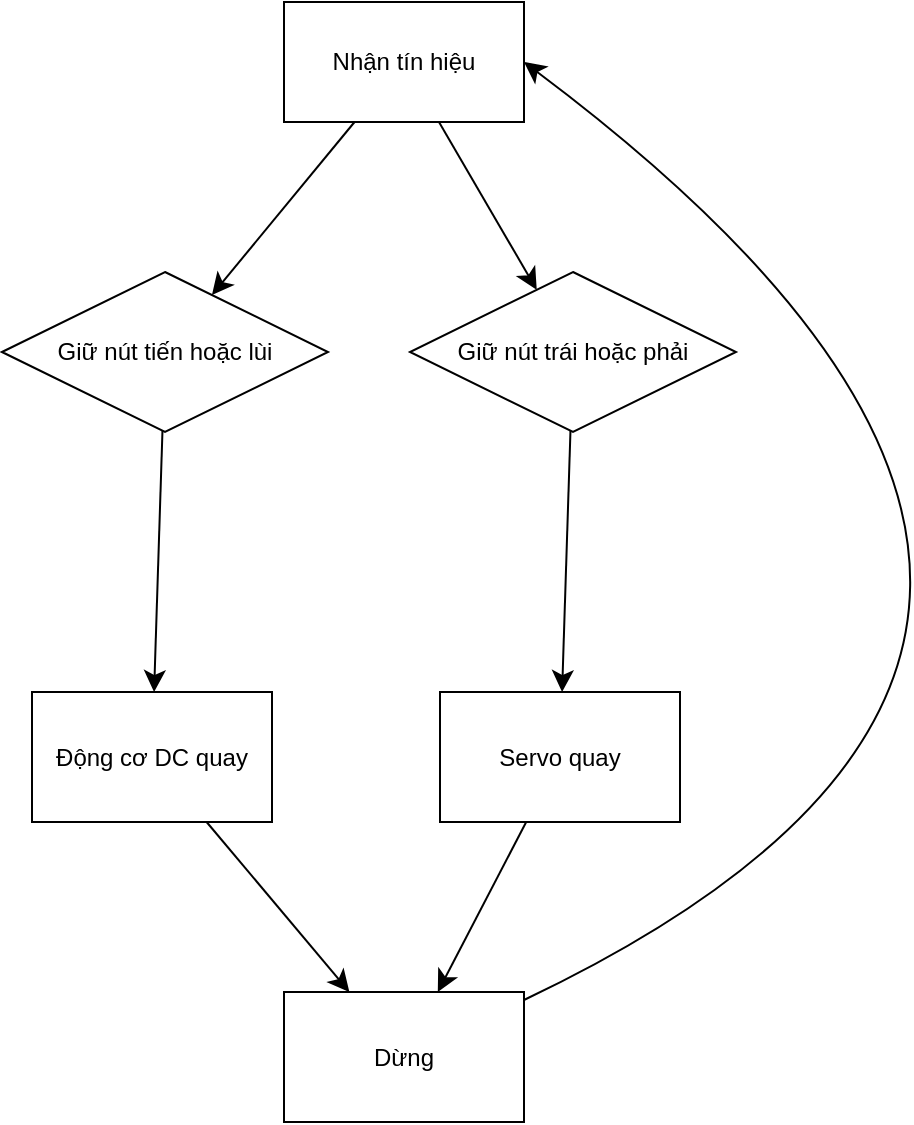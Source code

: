 <mxfile version="26.0.3">
  <diagram name="Trang-1" id="En59Ihji3ZDbxQVEhNsH">
    <mxGraphModel dx="525" dy="1702" grid="0" gridSize="10" guides="1" tooltips="1" connect="1" arrows="1" fold="1" page="0" pageScale="1" pageWidth="827" pageHeight="1169" math="0" shadow="0">
      <root>
        <mxCell id="0" />
        <mxCell id="1" parent="0" />
        <mxCell id="d61D_KVOYCDOb6LgQy3R-6" style="edgeStyle=none;curved=1;rounded=0;orthogonalLoop=1;jettySize=auto;html=1;fontSize=12;startSize=8;endSize=8;" edge="1" parent="1" source="d61D_KVOYCDOb6LgQy3R-1" target="d61D_KVOYCDOb6LgQy3R-5">
          <mxGeometry relative="1" as="geometry">
            <mxPoint x="124.678" y="-23.454" as="targetPoint" />
          </mxGeometry>
        </mxCell>
        <mxCell id="d61D_KVOYCDOb6LgQy3R-10" style="edgeStyle=none;curved=1;rounded=0;orthogonalLoop=1;jettySize=auto;html=1;fontSize=12;startSize=8;endSize=8;" edge="1" parent="1" source="d61D_KVOYCDOb6LgQy3R-1" target="d61D_KVOYCDOb6LgQy3R-9">
          <mxGeometry relative="1" as="geometry" />
        </mxCell>
        <mxCell id="d61D_KVOYCDOb6LgQy3R-1" value="Nhận tín hiệu" style="rounded=0;whiteSpace=wrap;html=1;" vertex="1" parent="1">
          <mxGeometry x="210" y="-42" width="120" height="60" as="geometry" />
        </mxCell>
        <mxCell id="d61D_KVOYCDOb6LgQy3R-16" style="edgeStyle=none;curved=1;rounded=0;orthogonalLoop=1;jettySize=auto;html=1;fontSize=12;startSize=8;endSize=8;" edge="1" parent="1" source="d61D_KVOYCDOb6LgQy3R-2" target="d61D_KVOYCDOb6LgQy3R-14">
          <mxGeometry relative="1" as="geometry" />
        </mxCell>
        <mxCell id="d61D_KVOYCDOb6LgQy3R-2" value="Động cơ DC quay" style="rounded=0;whiteSpace=wrap;html=1;" vertex="1" parent="1">
          <mxGeometry x="84" y="303" width="120" height="65" as="geometry" />
        </mxCell>
        <mxCell id="d61D_KVOYCDOb6LgQy3R-8" style="edgeStyle=none;curved=1;rounded=0;orthogonalLoop=1;jettySize=auto;html=1;fontSize=12;startSize=8;endSize=8;" edge="1" parent="1" source="d61D_KVOYCDOb6LgQy3R-5" target="d61D_KVOYCDOb6LgQy3R-2">
          <mxGeometry relative="1" as="geometry" />
        </mxCell>
        <mxCell id="d61D_KVOYCDOb6LgQy3R-5" value="Giữ nút tiến hoặc lùi" style="rhombus;whiteSpace=wrap;html=1;" vertex="1" parent="1">
          <mxGeometry x="69" y="93" width="163" height="80" as="geometry" />
        </mxCell>
        <mxCell id="d61D_KVOYCDOb6LgQy3R-12" style="edgeStyle=none;curved=1;rounded=0;orthogonalLoop=1;jettySize=auto;html=1;fontSize=12;startSize=8;endSize=8;" edge="1" parent="1" source="d61D_KVOYCDOb6LgQy3R-9" target="d61D_KVOYCDOb6LgQy3R-11">
          <mxGeometry relative="1" as="geometry" />
        </mxCell>
        <mxCell id="d61D_KVOYCDOb6LgQy3R-9" value="Giữ nút trái hoặc phải" style="rhombus;whiteSpace=wrap;html=1;" vertex="1" parent="1">
          <mxGeometry x="273" y="93" width="163" height="80" as="geometry" />
        </mxCell>
        <mxCell id="d61D_KVOYCDOb6LgQy3R-15" style="edgeStyle=none;curved=1;rounded=0;orthogonalLoop=1;jettySize=auto;html=1;fontSize=12;startSize=8;endSize=8;" edge="1" parent="1" source="d61D_KVOYCDOb6LgQy3R-11" target="d61D_KVOYCDOb6LgQy3R-14">
          <mxGeometry relative="1" as="geometry" />
        </mxCell>
        <mxCell id="d61D_KVOYCDOb6LgQy3R-11" value="Servo quay" style="rounded=0;whiteSpace=wrap;html=1;" vertex="1" parent="1">
          <mxGeometry x="288" y="303" width="120" height="65" as="geometry" />
        </mxCell>
        <mxCell id="d61D_KVOYCDOb6LgQy3R-18" style="edgeStyle=none;curved=1;rounded=0;orthogonalLoop=1;jettySize=auto;html=1;fontSize=12;startSize=8;endSize=8;entryX=1;entryY=0.5;entryDx=0;entryDy=0;" edge="1" parent="1" source="d61D_KVOYCDOb6LgQy3R-14" target="d61D_KVOYCDOb6LgQy3R-1">
          <mxGeometry relative="1" as="geometry">
            <mxPoint x="306.79" y="581" as="sourcePoint" />
            <mxPoint x="337" y="-32" as="targetPoint" />
            <Array as="points">
              <mxPoint x="713" y="275" />
            </Array>
          </mxGeometry>
        </mxCell>
        <mxCell id="d61D_KVOYCDOb6LgQy3R-14" value="Dừng" style="rounded=0;whiteSpace=wrap;html=1;" vertex="1" parent="1">
          <mxGeometry x="210" y="453" width="120" height="65" as="geometry" />
        </mxCell>
      </root>
    </mxGraphModel>
  </diagram>
</mxfile>
